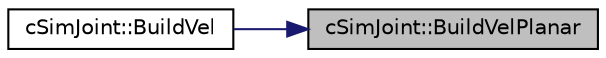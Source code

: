digraph "cSimJoint::BuildVelPlanar"
{
 // LATEX_PDF_SIZE
  edge [fontname="Helvetica",fontsize="10",labelfontname="Helvetica",labelfontsize="10"];
  node [fontname="Helvetica",fontsize="10",shape=record];
  rankdir="RL";
  Node1 [label="cSimJoint::BuildVelPlanar",height=0.2,width=0.4,color="black", fillcolor="grey75", style="filled", fontcolor="black",tooltip=" "];
  Node1 -> Node2 [dir="back",color="midnightblue",fontsize="10",style="solid",fontname="Helvetica"];
  Node2 [label="cSimJoint::BuildVel",height=0.2,width=0.4,color="black", fillcolor="white", style="filled",URL="$classc_sim_joint.html#a294f4ac71659063c169deed6d4e17252",tooltip=" "];
}
